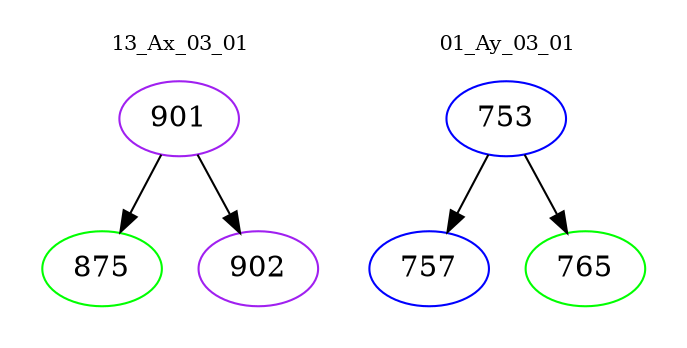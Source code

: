 digraph{
subgraph cluster_0 {
color = white
label = "13_Ax_03_01";
fontsize=10;
T0_901 [label="901", color="purple"]
T0_901 -> T0_875 [color="black"]
T0_875 [label="875", color="green"]
T0_901 -> T0_902 [color="black"]
T0_902 [label="902", color="purple"]
}
subgraph cluster_1 {
color = white
label = "01_Ay_03_01";
fontsize=10;
T1_753 [label="753", color="blue"]
T1_753 -> T1_757 [color="black"]
T1_757 [label="757", color="blue"]
T1_753 -> T1_765 [color="black"]
T1_765 [label="765", color="green"]
}
}
